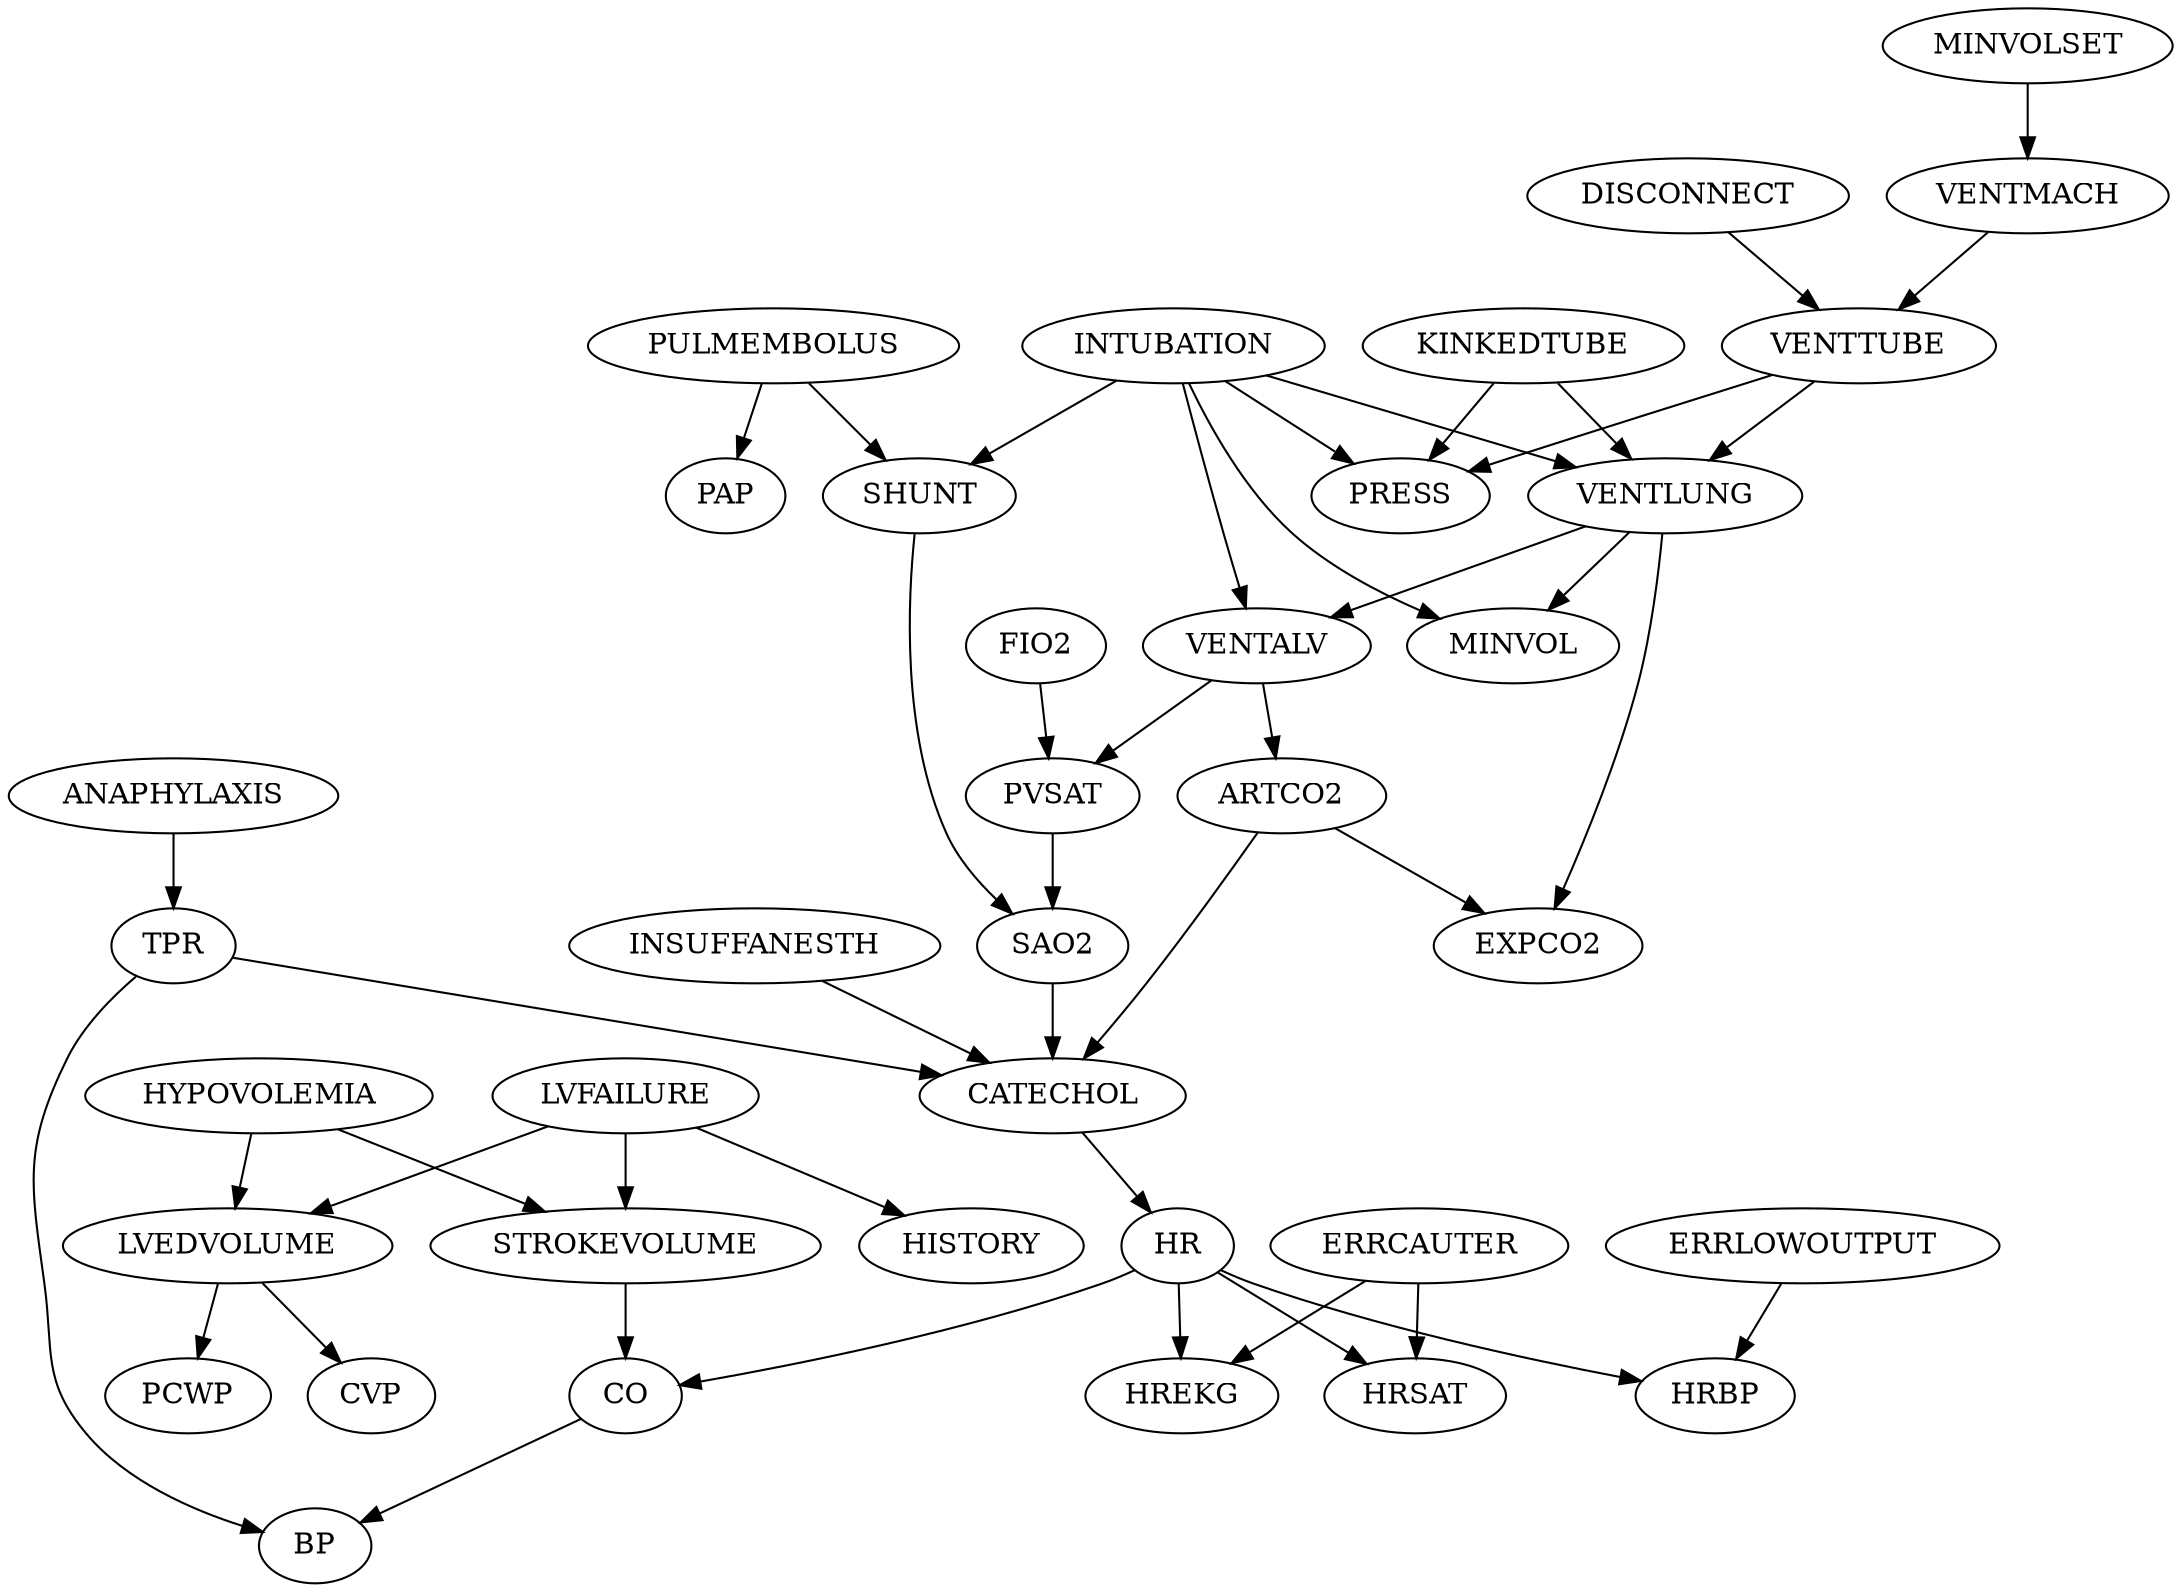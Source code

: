 strict digraph G {
HYPOVOLEMIA;
MINVOLSET;
ERRLOWOUTPUT;
HR;
PCWP;
HREKG;
FIO2;
LVEDVOLUME;
ANAPHYLAXIS;
TPR;
VENTLUNG;
STROKEVOLUME;
BP;
VENTTUBE;
MINVOL;
HRBP;
DISCONNECT;
ERRCAUTER;
INTUBATION;
INSUFFANESTH;
PVSAT;
CO;
LVFAILURE;
CATECHOL;
SAO2;
PRESS;
VENTMACH;
HRSAT;
PULMEMBOLUS;
SHUNT;
HISTORY;
CVP;
ARTCO2;
PAP;
KINKEDTUBE;
EXPCO2;
VENTALV;
HYPOVOLEMIA -> STROKEVOLUME;
HYPOVOLEMIA -> LVEDVOLUME;
MINVOLSET -> VENTMACH;
ERRLOWOUTPUT -> HRBP;
HR -> HRBP;
HR -> CO;
HR -> HREKG;
HR -> HRSAT;
FIO2 -> PVSAT;
LVEDVOLUME -> CVP;
LVEDVOLUME -> PCWP;
ANAPHYLAXIS -> TPR;
TPR -> BP;
TPR -> CATECHOL;
VENTLUNG -> MINVOL;
VENTLUNG -> EXPCO2;
VENTLUNG -> VENTALV;
STROKEVOLUME -> CO;
VENTTUBE -> PRESS;
VENTTUBE -> VENTLUNG;
DISCONNECT -> VENTTUBE;
ERRCAUTER -> HREKG;
ERRCAUTER -> HRSAT;
INTUBATION -> MINVOL;
INTUBATION -> SHUNT;
INTUBATION -> PRESS;
INTUBATION -> VENTLUNG;
INTUBATION -> VENTALV;
INSUFFANESTH -> CATECHOL;
PVSAT -> SAO2;
CO -> BP;
LVFAILURE -> HISTORY;
LVFAILURE -> LVEDVOLUME;
LVFAILURE -> STROKEVOLUME;
CATECHOL -> HR;
SAO2 -> CATECHOL;
VENTMACH -> VENTTUBE;
PULMEMBOLUS -> PAP;
PULMEMBOLUS -> SHUNT;
SHUNT -> SAO2;
ARTCO2 -> EXPCO2;
ARTCO2 -> CATECHOL;
KINKEDTUBE -> PRESS;
KINKEDTUBE -> VENTLUNG;
VENTALV -> PVSAT;
VENTALV -> ARTCO2;
}
